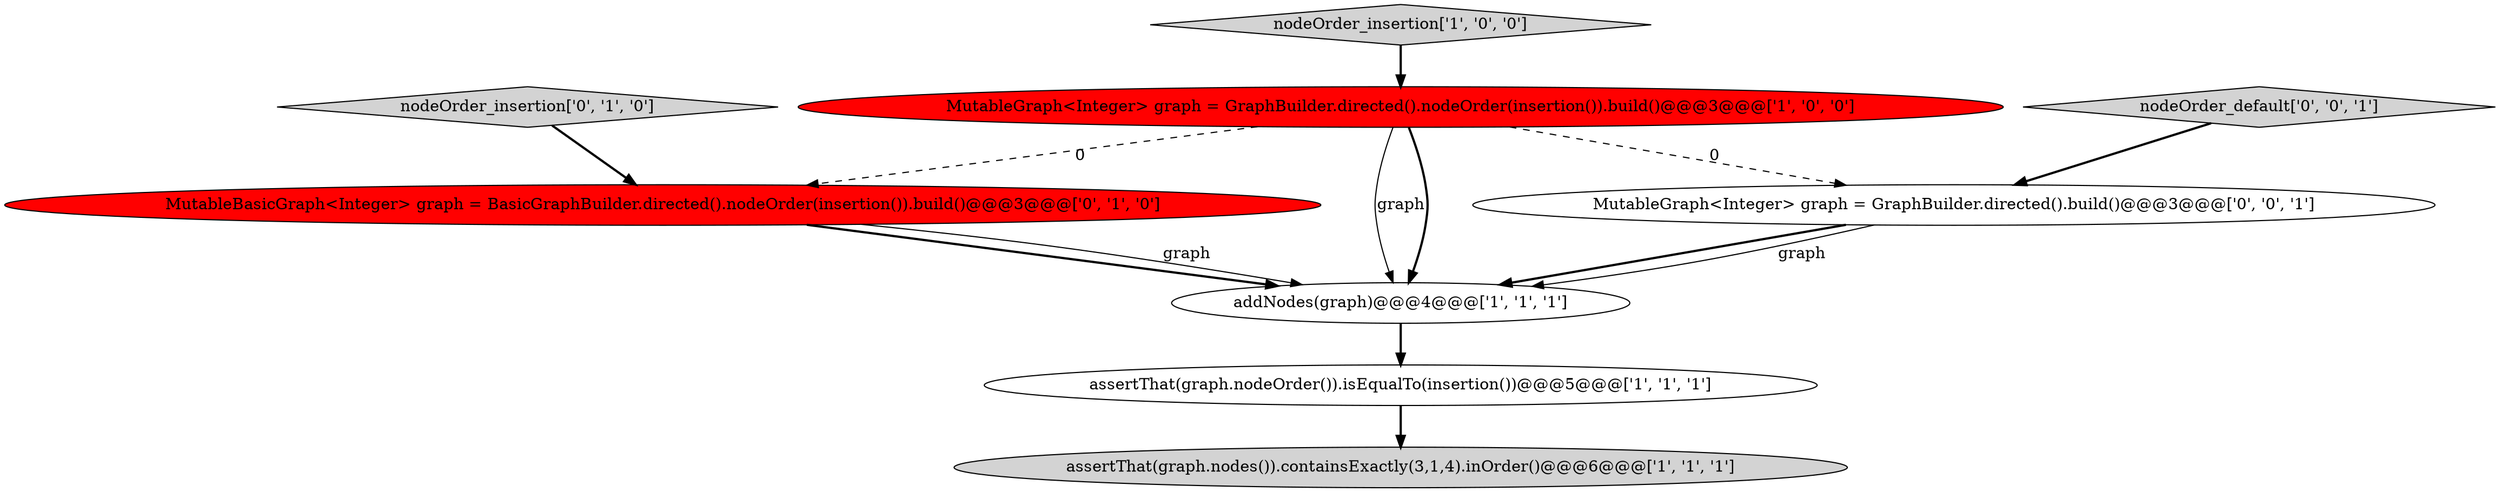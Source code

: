 digraph {
5 [style = filled, label = "nodeOrder_insertion['0', '1', '0']", fillcolor = lightgray, shape = diamond image = "AAA0AAABBB2BBB"];
2 [style = filled, label = "nodeOrder_insertion['1', '0', '0']", fillcolor = lightgray, shape = diamond image = "AAA0AAABBB1BBB"];
1 [style = filled, label = "assertThat(graph.nodes()).containsExactly(3,1,4).inOrder()@@@6@@@['1', '1', '1']", fillcolor = lightgray, shape = ellipse image = "AAA0AAABBB1BBB"];
0 [style = filled, label = "assertThat(graph.nodeOrder()).isEqualTo(insertion())@@@5@@@['1', '1', '1']", fillcolor = white, shape = ellipse image = "AAA0AAABBB1BBB"];
6 [style = filled, label = "MutableBasicGraph<Integer> graph = BasicGraphBuilder.directed().nodeOrder(insertion()).build()@@@3@@@['0', '1', '0']", fillcolor = red, shape = ellipse image = "AAA1AAABBB2BBB"];
8 [style = filled, label = "nodeOrder_default['0', '0', '1']", fillcolor = lightgray, shape = diamond image = "AAA0AAABBB3BBB"];
3 [style = filled, label = "MutableGraph<Integer> graph = GraphBuilder.directed().nodeOrder(insertion()).build()@@@3@@@['1', '0', '0']", fillcolor = red, shape = ellipse image = "AAA1AAABBB1BBB"];
4 [style = filled, label = "addNodes(graph)@@@4@@@['1', '1', '1']", fillcolor = white, shape = ellipse image = "AAA0AAABBB1BBB"];
7 [style = filled, label = "MutableGraph<Integer> graph = GraphBuilder.directed().build()@@@3@@@['0', '0', '1']", fillcolor = white, shape = ellipse image = "AAA0AAABBB3BBB"];
8->7 [style = bold, label=""];
6->4 [style = bold, label=""];
3->6 [style = dashed, label="0"];
7->4 [style = bold, label=""];
5->6 [style = bold, label=""];
3->7 [style = dashed, label="0"];
3->4 [style = solid, label="graph"];
3->4 [style = bold, label=""];
0->1 [style = bold, label=""];
2->3 [style = bold, label=""];
4->0 [style = bold, label=""];
6->4 [style = solid, label="graph"];
7->4 [style = solid, label="graph"];
}
